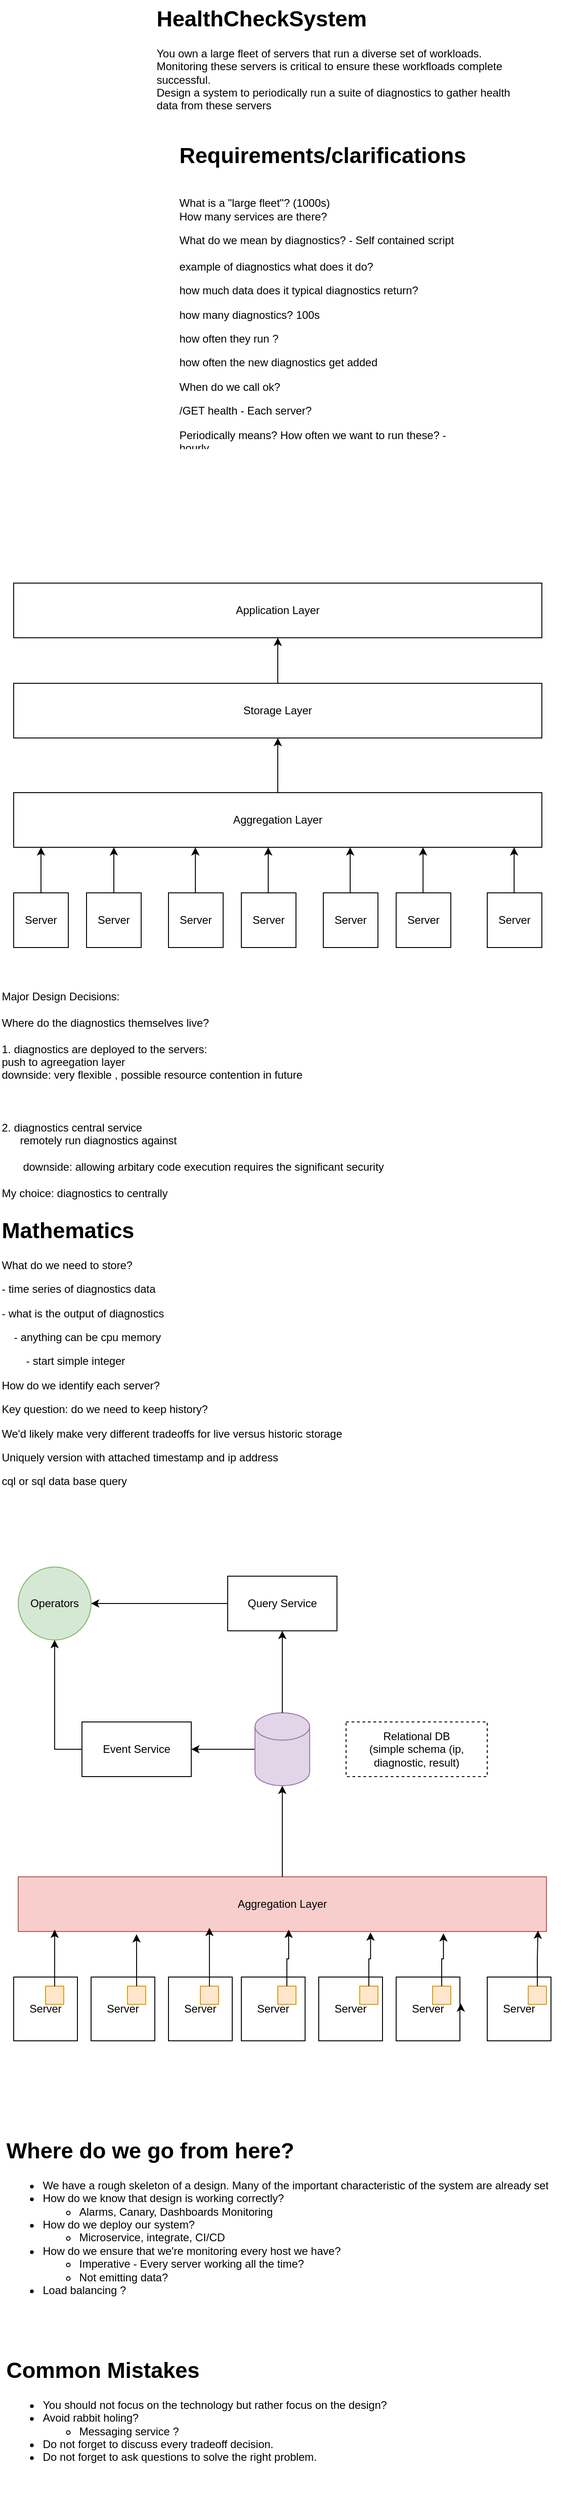 <mxfile version="24.7.6">
  <diagram name="Full Important HLD" id="S3YdIJxQIY1coQNKaCjd">
    <mxGraphModel dx="813" dy="1895" grid="1" gridSize="10" guides="1" tooltips="1" connect="1" arrows="1" fold="1" page="1" pageScale="1" pageWidth="850" pageHeight="1100" math="0" shadow="0">
      <root>
        <mxCell id="0" />
        <mxCell id="1" parent="0" />
        <mxCell id="nlpMjUv3pqUPEMqOAvs9-26" value="Server" style="whiteSpace=wrap;html=1;aspect=fixed;" vertex="1" parent="1">
          <mxGeometry x="40" y="2150" width="70" height="70" as="geometry" />
        </mxCell>
        <mxCell id="nlpMjUv3pqUPEMqOAvs9-54" value="" style="rounded=0;whiteSpace=wrap;html=1;fillColor=#ffe6cc;strokeColor=#d79b00;" vertex="1" parent="1">
          <mxGeometry x="75" y="2160" width="20" height="20" as="geometry" />
        </mxCell>
        <mxCell id="nlpMjUv3pqUPEMqOAvs9-1" value="&lt;h1 style=&quot;margin-top: 0px;&quot;&gt;HealthCheckSystem&lt;/h1&gt;&lt;div&gt;You own a large fleet of servers that run a diverse set of workloads. Monitoring these servers is critical to ensure these workfloads complete successful. &lt;br&gt;Design a system to periodically run a suite of diagnostics to gather health data from these servers&lt;br&gt;&lt;/div&gt;" style="text;html=1;whiteSpace=wrap;overflow=hidden;rounded=0;" vertex="1" parent="1">
          <mxGeometry x="195" y="-20" width="410" height="140" as="geometry" />
        </mxCell>
        <mxCell id="nlpMjUv3pqUPEMqOAvs9-2" value="&lt;h1 style=&quot;margin-top: 0px;&quot;&gt;Requirements/clarifications&lt;br&gt;&lt;/h1&gt;&lt;p&gt;&lt;br&gt;What is a &quot;large fleet&quot;? (1000s)&lt;br&gt;How many services are there?&lt;/p&gt;&lt;p&gt;What do we mean by diagnostics? - Self contained script&lt;br&gt;&lt;br&gt;example of diagnostics what does it do?&lt;/p&gt;&lt;p&gt;how much data does it typical diagnostics return?&lt;/p&gt;&lt;p&gt;how many diagnostics? 100s &lt;br&gt;&lt;/p&gt;&lt;p&gt;how often they run ?&lt;/p&gt;&lt;p&gt;how often the new diagnostics get added &lt;br&gt;&lt;/p&gt;&lt;p&gt;When do we call ok?&lt;/p&gt;&lt;p&gt;/GET health - Each server?&lt;/p&gt;&lt;p&gt;Periodically means? How often we want to run these? - hourly &lt;br&gt;&lt;/p&gt;&lt;p&gt;what are our customer? &lt;br&gt;&lt;/p&gt;&lt;p&gt;what input/ output we want?&lt;br&gt;&lt;/p&gt;&lt;p&gt;CP ? or AP? - based on CAP - AP&lt;br&gt;&lt;br&gt;what kind of data that we want to gather from these servers&lt;br&gt;&lt;/p&gt;" style="text;html=1;whiteSpace=wrap;overflow=hidden;rounded=0;" vertex="1" parent="1">
          <mxGeometry x="220" y="130" width="330" height="340" as="geometry" />
        </mxCell>
        <mxCell id="nlpMjUv3pqUPEMqOAvs9-3" value="Server" style="whiteSpace=wrap;html=1;aspect=fixed;" vertex="1" parent="1">
          <mxGeometry x="120" y="960" width="60" height="60" as="geometry" />
        </mxCell>
        <mxCell id="nlpMjUv3pqUPEMqOAvs9-4" value="Server" style="whiteSpace=wrap;html=1;aspect=fixed;" vertex="1" parent="1">
          <mxGeometry x="40" y="960" width="60" height="60" as="geometry" />
        </mxCell>
        <mxCell id="nlpMjUv3pqUPEMqOAvs9-5" value="Server" style="whiteSpace=wrap;html=1;aspect=fixed;" vertex="1" parent="1">
          <mxGeometry x="560" y="960" width="60" height="60" as="geometry" />
        </mxCell>
        <mxCell id="nlpMjUv3pqUPEMqOAvs9-6" value="Server" style="whiteSpace=wrap;html=1;aspect=fixed;" vertex="1" parent="1">
          <mxGeometry x="460" y="960" width="60" height="60" as="geometry" />
        </mxCell>
        <mxCell id="nlpMjUv3pqUPEMqOAvs9-7" value="Server" style="whiteSpace=wrap;html=1;aspect=fixed;" vertex="1" parent="1">
          <mxGeometry x="210" y="960" width="60" height="60" as="geometry" />
        </mxCell>
        <mxCell id="nlpMjUv3pqUPEMqOAvs9-8" value="Server" style="whiteSpace=wrap;html=1;aspect=fixed;" vertex="1" parent="1">
          <mxGeometry x="380" y="960" width="60" height="60" as="geometry" />
        </mxCell>
        <mxCell id="nlpMjUv3pqUPEMqOAvs9-9" value="Server" style="whiteSpace=wrap;html=1;aspect=fixed;" vertex="1" parent="1">
          <mxGeometry x="290" y="960" width="60" height="60" as="geometry" />
        </mxCell>
        <mxCell id="nlpMjUv3pqUPEMqOAvs9-10" value="Aggregation Layer" style="rounded=0;whiteSpace=wrap;html=1;" vertex="1" parent="1">
          <mxGeometry x="40" y="850" width="580" height="60" as="geometry" />
        </mxCell>
        <mxCell id="nlpMjUv3pqUPEMqOAvs9-11" value="" style="endArrow=classic;html=1;rounded=0;exitX=0.5;exitY=0;exitDx=0;exitDy=0;" edge="1" parent="1" source="nlpMjUv3pqUPEMqOAvs9-4">
          <mxGeometry width="50" height="50" relative="1" as="geometry">
            <mxPoint x="76" y="950" as="sourcePoint" />
            <mxPoint x="70" y="910" as="targetPoint" />
          </mxGeometry>
        </mxCell>
        <mxCell id="nlpMjUv3pqUPEMqOAvs9-12" value="" style="endArrow=classic;html=1;rounded=0;exitX=0.5;exitY=0;exitDx=0;exitDy=0;" edge="1" parent="1">
          <mxGeometry width="50" height="50" relative="1" as="geometry">
            <mxPoint x="150" y="960" as="sourcePoint" />
            <mxPoint x="150" y="910" as="targetPoint" />
          </mxGeometry>
        </mxCell>
        <mxCell id="nlpMjUv3pqUPEMqOAvs9-13" value="" style="endArrow=classic;html=1;rounded=0;exitX=0.5;exitY=0;exitDx=0;exitDy=0;" edge="1" parent="1">
          <mxGeometry width="50" height="50" relative="1" as="geometry">
            <mxPoint x="239.5" y="960" as="sourcePoint" />
            <mxPoint x="239.5" y="910" as="targetPoint" />
          </mxGeometry>
        </mxCell>
        <mxCell id="nlpMjUv3pqUPEMqOAvs9-14" value="" style="endArrow=classic;html=1;rounded=0;exitX=0.5;exitY=0;exitDx=0;exitDy=0;" edge="1" parent="1">
          <mxGeometry width="50" height="50" relative="1" as="geometry">
            <mxPoint x="319.5" y="960" as="sourcePoint" />
            <mxPoint x="319.5" y="910" as="targetPoint" />
          </mxGeometry>
        </mxCell>
        <mxCell id="nlpMjUv3pqUPEMqOAvs9-15" value="" style="endArrow=classic;html=1;rounded=0;exitX=0.5;exitY=0;exitDx=0;exitDy=0;" edge="1" parent="1">
          <mxGeometry width="50" height="50" relative="1" as="geometry">
            <mxPoint x="409.5" y="960" as="sourcePoint" />
            <mxPoint x="409.5" y="910" as="targetPoint" />
          </mxGeometry>
        </mxCell>
        <mxCell id="nlpMjUv3pqUPEMqOAvs9-16" value="" style="endArrow=classic;html=1;rounded=0;exitX=0.5;exitY=0;exitDx=0;exitDy=0;" edge="1" parent="1">
          <mxGeometry width="50" height="50" relative="1" as="geometry">
            <mxPoint x="489.5" y="960" as="sourcePoint" />
            <mxPoint x="489.5" y="910" as="targetPoint" />
          </mxGeometry>
        </mxCell>
        <mxCell id="nlpMjUv3pqUPEMqOAvs9-17" value="" style="endArrow=classic;html=1;rounded=0;exitX=0.5;exitY=0;exitDx=0;exitDy=0;" edge="1" parent="1">
          <mxGeometry width="50" height="50" relative="1" as="geometry">
            <mxPoint x="589.5" y="960" as="sourcePoint" />
            <mxPoint x="589.5" y="910" as="targetPoint" />
          </mxGeometry>
        </mxCell>
        <mxCell id="nlpMjUv3pqUPEMqOAvs9-18" value="Storage Layer" style="rounded=0;whiteSpace=wrap;html=1;" vertex="1" parent="1">
          <mxGeometry x="40" y="730" width="580" height="60" as="geometry" />
        </mxCell>
        <mxCell id="nlpMjUv3pqUPEMqOAvs9-19" value="Application Layer" style="rounded=0;whiteSpace=wrap;html=1;" vertex="1" parent="1">
          <mxGeometry x="40" y="620" width="580" height="60" as="geometry" />
        </mxCell>
        <mxCell id="nlpMjUv3pqUPEMqOAvs9-20" value="" style="endArrow=classic;html=1;rounded=0;exitX=0.5;exitY=0;exitDx=0;exitDy=0;" edge="1" parent="1" source="nlpMjUv3pqUPEMqOAvs9-10">
          <mxGeometry width="50" height="50" relative="1" as="geometry">
            <mxPoint x="280" y="840" as="sourcePoint" />
            <mxPoint x="330" y="790" as="targetPoint" />
          </mxGeometry>
        </mxCell>
        <mxCell id="nlpMjUv3pqUPEMqOAvs9-21" value="" style="endArrow=classic;html=1;rounded=0;exitX=0.5;exitY=0;exitDx=0;exitDy=0;" edge="1" parent="1" source="nlpMjUv3pqUPEMqOAvs9-18">
          <mxGeometry width="50" height="50" relative="1" as="geometry">
            <mxPoint x="280" y="730" as="sourcePoint" />
            <mxPoint x="330" y="680" as="targetPoint" />
          </mxGeometry>
        </mxCell>
        <mxCell id="nlpMjUv3pqUPEMqOAvs9-23" value="&lt;div&gt;Major Design Decisions:&lt;/div&gt;&lt;div&gt;&lt;br&gt;&lt;/div&gt;&lt;div&gt;Where do the diagnostics themselves live?&lt;/div&gt;&lt;div&gt;&lt;br&gt;&lt;/div&gt;&lt;div&gt;1. diagnostics are deployed to the servers:&lt;/div&gt;&lt;div&gt;push to agreegation layer&lt;/div&gt;&lt;div&gt;downside: very flexible , possible resource contention in future &lt;br&gt;&lt;/div&gt;&lt;div&gt;&lt;br&gt;&lt;/div&gt;&lt;div&gt;&lt;br&gt;&lt;/div&gt;&lt;div&gt;&lt;br&gt;&lt;/div&gt;&lt;div&gt;2. diagnostics central service &lt;br&gt;&lt;/div&gt;&lt;div&gt;&amp;nbsp;&amp;nbsp;&amp;nbsp;&amp;nbsp;&amp;nbsp; remotely run diagnostics against &lt;br&gt;&lt;/div&gt;&lt;div&gt;&lt;br&gt;&lt;/div&gt;&lt;div&gt;&amp;nbsp;&amp;nbsp;&amp;nbsp;&amp;nbsp;&amp;nbsp;&amp;nbsp; downside: allowing arbitary code execution requires the significant security &lt;br&gt;&lt;/div&gt;&lt;div&gt;&lt;br&gt;&lt;/div&gt;&lt;div&gt;My choice: diagnostics to centrally&lt;br&gt;&lt;/div&gt;" style="text;html=1;whiteSpace=wrap;overflow=hidden;rounded=0;" vertex="1" parent="1">
          <mxGeometry x="25" y="1060" width="595" height="250" as="geometry" />
        </mxCell>
        <mxCell id="nlpMjUv3pqUPEMqOAvs9-24" value="&lt;h1 style=&quot;margin-top: 0px;&quot;&gt;Mathematics&lt;br&gt;&lt;/h1&gt;&lt;p&gt;What do we need to store?&lt;/p&gt;&lt;p&gt;- time series of diagnostics data&lt;/p&gt;&lt;p&gt;- what is the output of diagnostics &lt;br&gt;&lt;/p&gt;&lt;p&gt;&amp;nbsp;&amp;nbsp;&amp;nbsp; - anything can be cpu memory&amp;nbsp;&lt;/p&gt;&lt;p&gt;&amp;nbsp;&amp;nbsp;&amp;nbsp; &lt;span style=&quot;white-space: pre;&quot;&gt;&#x9;&lt;/span&gt;- start simple integer&lt;/p&gt;&lt;p&gt;How do we identify each server?&lt;/p&gt;&lt;p&gt;Key question: do we need to keep history?&lt;/p&gt;&lt;p&gt;We&#39;d likely make very different tradeoffs for live versus historic storage&lt;/p&gt;&lt;p&gt;Uniquely version with attached timestamp and ip address&lt;br&gt;&lt;/p&gt;&lt;p&gt;cql or sql data base query &lt;br&gt;&lt;/p&gt;" style="text;html=1;whiteSpace=wrap;overflow=hidden;rounded=0;" vertex="1" parent="1">
          <mxGeometry x="25" y="1310" width="565" height="320" as="geometry" />
        </mxCell>
        <mxCell id="nlpMjUv3pqUPEMqOAvs9-32" value="Aggregation Layer" style="rounded=0;whiteSpace=wrap;html=1;fillColor=#f8cecc;strokeColor=#b85450;" vertex="1" parent="1">
          <mxGeometry x="45" y="2040" width="580" height="60" as="geometry" />
        </mxCell>
        <mxCell id="nlpMjUv3pqUPEMqOAvs9-42" value="" style="endArrow=classic;html=1;rounded=0;exitX=0.5;exitY=0;exitDx=0;exitDy=0;entryX=0.5;entryY=1;entryDx=0;entryDy=0;entryPerimeter=0;" edge="1" parent="1" source="nlpMjUv3pqUPEMqOAvs9-32" target="nlpMjUv3pqUPEMqOAvs9-46">
          <mxGeometry width="50" height="50" relative="1" as="geometry">
            <mxPoint x="285" y="2030" as="sourcePoint" />
            <mxPoint x="335" y="1980" as="targetPoint" />
          </mxGeometry>
        </mxCell>
        <mxCell id="nlpMjUv3pqUPEMqOAvs9-52" style="edgeStyle=orthogonalEdgeStyle;rounded=0;orthogonalLoop=1;jettySize=auto;html=1;exitX=0;exitY=0.5;exitDx=0;exitDy=0;" edge="1" parent="1" source="nlpMjUv3pqUPEMqOAvs9-49" target="nlpMjUv3pqUPEMqOAvs9-44">
          <mxGeometry relative="1" as="geometry" />
        </mxCell>
        <mxCell id="nlpMjUv3pqUPEMqOAvs9-44" value="Operators" style="ellipse;whiteSpace=wrap;html=1;aspect=fixed;fillColor=#d5e8d4;strokeColor=#82b366;" vertex="1" parent="1">
          <mxGeometry x="45" y="1700" width="80" height="80" as="geometry" />
        </mxCell>
        <mxCell id="nlpMjUv3pqUPEMqOAvs9-48" style="edgeStyle=orthogonalEdgeStyle;rounded=0;orthogonalLoop=1;jettySize=auto;html=1;exitX=0;exitY=0.5;exitDx=0;exitDy=0;entryX=0.5;entryY=1;entryDx=0;entryDy=0;" edge="1" parent="1" source="nlpMjUv3pqUPEMqOAvs9-45" target="nlpMjUv3pqUPEMqOAvs9-44">
          <mxGeometry relative="1" as="geometry" />
        </mxCell>
        <mxCell id="nlpMjUv3pqUPEMqOAvs9-45" value="Event Service" style="rounded=0;whiteSpace=wrap;html=1;" vertex="1" parent="1">
          <mxGeometry x="115" y="1870" width="120" height="60" as="geometry" />
        </mxCell>
        <mxCell id="nlpMjUv3pqUPEMqOAvs9-47" style="edgeStyle=orthogonalEdgeStyle;rounded=0;orthogonalLoop=1;jettySize=auto;html=1;entryX=1;entryY=0.5;entryDx=0;entryDy=0;" edge="1" parent="1" source="nlpMjUv3pqUPEMqOAvs9-46" target="nlpMjUv3pqUPEMqOAvs9-45">
          <mxGeometry relative="1" as="geometry" />
        </mxCell>
        <mxCell id="nlpMjUv3pqUPEMqOAvs9-46" value="" style="shape=cylinder3;whiteSpace=wrap;html=1;boundedLbl=1;backgroundOutline=1;size=15;fillColor=#e1d5e7;strokeColor=#9673a6;" vertex="1" parent="1">
          <mxGeometry x="305" y="1860" width="60" height="80" as="geometry" />
        </mxCell>
        <mxCell id="nlpMjUv3pqUPEMqOAvs9-49" value="Query Service" style="rounded=0;whiteSpace=wrap;html=1;" vertex="1" parent="1">
          <mxGeometry x="275" y="1710" width="120" height="60" as="geometry" />
        </mxCell>
        <mxCell id="nlpMjUv3pqUPEMqOAvs9-50" style="edgeStyle=orthogonalEdgeStyle;rounded=0;orthogonalLoop=1;jettySize=auto;html=1;exitX=0.5;exitY=0;exitDx=0;exitDy=0;exitPerimeter=0;" edge="1" parent="1" source="nlpMjUv3pqUPEMqOAvs9-46" target="nlpMjUv3pqUPEMqOAvs9-49">
          <mxGeometry relative="1" as="geometry" />
        </mxCell>
        <mxCell id="nlpMjUv3pqUPEMqOAvs9-53" value="&lt;div&gt;Relational DB&lt;/div&gt;&lt;div&gt;(simple schema (ip, diagnostic, result)&lt;br&gt;&lt;/div&gt;" style="rounded=10;whiteSpace=wrap;html=1;dashed=1;" vertex="1" parent="1">
          <mxGeometry x="405" y="1870" width="155" height="60" as="geometry" />
        </mxCell>
        <mxCell id="nlpMjUv3pqUPEMqOAvs9-61" value="Server" style="whiteSpace=wrap;html=1;aspect=fixed;" vertex="1" parent="1">
          <mxGeometry x="210" y="2150" width="70" height="70" as="geometry" />
        </mxCell>
        <mxCell id="nlpMjUv3pqUPEMqOAvs9-62" value="" style="rounded=0;whiteSpace=wrap;html=1;fillColor=#ffe6cc;strokeColor=#d79b00;" vertex="1" parent="1">
          <mxGeometry x="245" y="2160" width="20" height="20" as="geometry" />
        </mxCell>
        <mxCell id="nlpMjUv3pqUPEMqOAvs9-63" value="Server" style="whiteSpace=wrap;html=1;aspect=fixed;" vertex="1" parent="1">
          <mxGeometry x="290" y="2150" width="70" height="70" as="geometry" />
        </mxCell>
        <mxCell id="nlpMjUv3pqUPEMqOAvs9-64" value="" style="rounded=0;whiteSpace=wrap;html=1;fillColor=#ffe6cc;strokeColor=#d79b00;" vertex="1" parent="1">
          <mxGeometry x="330" y="2160" width="20" height="20" as="geometry" />
        </mxCell>
        <mxCell id="nlpMjUv3pqUPEMqOAvs9-65" value="Server" style="whiteSpace=wrap;html=1;aspect=fixed;" vertex="1" parent="1">
          <mxGeometry x="375" y="2150" width="70" height="70" as="geometry" />
        </mxCell>
        <mxCell id="nlpMjUv3pqUPEMqOAvs9-66" value="" style="rounded=0;whiteSpace=wrap;html=1;fillColor=#ffe6cc;strokeColor=#d79b00;" vertex="1" parent="1">
          <mxGeometry x="420" y="2160" width="20" height="20" as="geometry" />
        </mxCell>
        <mxCell id="nlpMjUv3pqUPEMqOAvs9-67" value="Server" style="whiteSpace=wrap;html=1;aspect=fixed;" vertex="1" parent="1">
          <mxGeometry x="460" y="2150" width="70" height="70" as="geometry" />
        </mxCell>
        <mxCell id="nlpMjUv3pqUPEMqOAvs9-68" value="" style="rounded=0;whiteSpace=wrap;html=1;fillColor=#ffe6cc;strokeColor=#d79b00;" vertex="1" parent="1">
          <mxGeometry x="500" y="2160" width="20" height="20" as="geometry" />
        </mxCell>
        <mxCell id="nlpMjUv3pqUPEMqOAvs9-69" value="Server" style="whiteSpace=wrap;html=1;aspect=fixed;" vertex="1" parent="1">
          <mxGeometry x="560" y="2150" width="70" height="70" as="geometry" />
        </mxCell>
        <mxCell id="nlpMjUv3pqUPEMqOAvs9-70" value="" style="rounded=0;whiteSpace=wrap;html=1;fillColor=#ffe6cc;strokeColor=#d79b00;" vertex="1" parent="1">
          <mxGeometry x="605" y="2160" width="20" height="20" as="geometry" />
        </mxCell>
        <mxCell id="nlpMjUv3pqUPEMqOAvs9-73" value="Server" style="whiteSpace=wrap;html=1;aspect=fixed;" vertex="1" parent="1">
          <mxGeometry x="125" y="2150" width="70" height="70" as="geometry" />
        </mxCell>
        <mxCell id="nlpMjUv3pqUPEMqOAvs9-74" value="" style="rounded=0;whiteSpace=wrap;html=1;fillColor=#ffe6cc;strokeColor=#d79b00;" vertex="1" parent="1">
          <mxGeometry x="165" y="2160" width="20" height="20" as="geometry" />
        </mxCell>
        <mxCell id="nlpMjUv3pqUPEMqOAvs9-75" value="&lt;h1 style=&quot;margin-top: 0px;&quot;&gt;Where do we go from here?&lt;br&gt;&lt;/h1&gt;&lt;ul&gt;&lt;li&gt;We have a rough skeleton of a design. Many of the important characteristic of the system are already set&lt;/li&gt;&lt;li&gt;How do we know that design is working correctly?&lt;/li&gt;&lt;ul&gt;&lt;li&gt;Alarms, Canary, Dashboards Monitoring&lt;/li&gt;&lt;/ul&gt;&lt;li&gt;How do we deploy our system?&lt;/li&gt;&lt;ul&gt;&lt;li&gt;Microservice, integrate, CI/CD&lt;/li&gt;&lt;/ul&gt;&lt;li&gt;How do we ensure that we&#39;re monitoring every host we have?&lt;/li&gt;&lt;ul&gt;&lt;li&gt;Imperative - Every server working all the time?&lt;/li&gt;&lt;li&gt;Not emitting data?&lt;/li&gt;&lt;/ul&gt;&lt;li&gt;Load balancing ?&lt;/li&gt;&lt;/ul&gt;" style="text;html=1;whiteSpace=wrap;overflow=hidden;rounded=0;" vertex="1" parent="1">
          <mxGeometry x="30" y="2320" width="610" height="220" as="geometry" />
        </mxCell>
        <mxCell id="nlpMjUv3pqUPEMqOAvs9-77" value="&lt;h1 style=&quot;margin-top: 0px;&quot;&gt;Common Mistakes&lt;br&gt;&lt;/h1&gt;&lt;ul&gt;&lt;li&gt;You should not focus on the technology but rather focus on the design?&lt;/li&gt;&lt;li&gt;Avoid rabbit holing?&lt;/li&gt;&lt;ul&gt;&lt;li&gt;Messaging service ? &lt;/li&gt;&lt;/ul&gt;&lt;li&gt;Do not forget to discuss every tradeoff decision.&lt;/li&gt;&lt;li&gt;Do not forget to ask questions to solve the right problem.&lt;br&gt;&lt;/li&gt;&lt;/ul&gt;" style="text;html=1;whiteSpace=wrap;overflow=hidden;rounded=0;" vertex="1" parent="1">
          <mxGeometry x="30" y="2561" width="455" height="159" as="geometry" />
        </mxCell>
        <mxCell id="nlpMjUv3pqUPEMqOAvs9-80" style="edgeStyle=orthogonalEdgeStyle;rounded=0;orthogonalLoop=1;jettySize=auto;html=1;entryX=0.069;entryY=0.967;entryDx=0;entryDy=0;entryPerimeter=0;" edge="1" parent="1">
          <mxGeometry relative="1" as="geometry">
            <mxPoint x="85.02" y="2160" as="sourcePoint" />
            <mxPoint x="85.02" y="2098.02" as="targetPoint" />
            <Array as="points">
              <mxPoint x="85" y="2120" />
              <mxPoint x="85" y="2120" />
            </Array>
          </mxGeometry>
        </mxCell>
        <mxCell id="nlpMjUv3pqUPEMqOAvs9-82" style="edgeStyle=orthogonalEdgeStyle;rounded=0;orthogonalLoop=1;jettySize=auto;html=1;entryX=0.224;entryY=1.05;entryDx=0;entryDy=0;entryPerimeter=0;" edge="1" parent="1" source="nlpMjUv3pqUPEMqOAvs9-74" target="nlpMjUv3pqUPEMqOAvs9-32">
          <mxGeometry relative="1" as="geometry" />
        </mxCell>
        <mxCell id="nlpMjUv3pqUPEMqOAvs9-83" style="edgeStyle=orthogonalEdgeStyle;rounded=0;orthogonalLoop=1;jettySize=auto;html=1;entryX=0.362;entryY=0.933;entryDx=0;entryDy=0;entryPerimeter=0;" edge="1" parent="1" source="nlpMjUv3pqUPEMqOAvs9-62" target="nlpMjUv3pqUPEMqOAvs9-32">
          <mxGeometry relative="1" as="geometry" />
        </mxCell>
        <mxCell id="nlpMjUv3pqUPEMqOAvs9-84" style="edgeStyle=orthogonalEdgeStyle;rounded=0;orthogonalLoop=1;jettySize=auto;html=1;entryX=0.512;entryY=0.967;entryDx=0;entryDy=0;entryPerimeter=0;" edge="1" parent="1" source="nlpMjUv3pqUPEMqOAvs9-64" target="nlpMjUv3pqUPEMqOAvs9-32">
          <mxGeometry relative="1" as="geometry" />
        </mxCell>
        <mxCell id="nlpMjUv3pqUPEMqOAvs9-85" style="edgeStyle=orthogonalEdgeStyle;rounded=0;orthogonalLoop=1;jettySize=auto;html=1;entryX=0.667;entryY=1.017;entryDx=0;entryDy=0;entryPerimeter=0;" edge="1" parent="1" source="nlpMjUv3pqUPEMqOAvs9-66" target="nlpMjUv3pqUPEMqOAvs9-32">
          <mxGeometry relative="1" as="geometry" />
        </mxCell>
        <mxCell id="nlpMjUv3pqUPEMqOAvs9-86" style="edgeStyle=orthogonalEdgeStyle;rounded=0;orthogonalLoop=1;jettySize=auto;html=1;exitX=1;exitY=0.5;exitDx=0;exitDy=0;entryX=1.014;entryY=0.414;entryDx=0;entryDy=0;entryPerimeter=0;" edge="1" parent="1" source="nlpMjUv3pqUPEMqOAvs9-67" target="nlpMjUv3pqUPEMqOAvs9-67">
          <mxGeometry relative="1" as="geometry" />
        </mxCell>
        <mxCell id="nlpMjUv3pqUPEMqOAvs9-87" style="edgeStyle=orthogonalEdgeStyle;rounded=0;orthogonalLoop=1;jettySize=auto;html=1;entryX=0.805;entryY=1.033;entryDx=0;entryDy=0;entryPerimeter=0;" edge="1" parent="1" source="nlpMjUv3pqUPEMqOAvs9-68" target="nlpMjUv3pqUPEMqOAvs9-32">
          <mxGeometry relative="1" as="geometry" />
        </mxCell>
        <mxCell id="nlpMjUv3pqUPEMqOAvs9-88" style="edgeStyle=orthogonalEdgeStyle;rounded=0;orthogonalLoop=1;jettySize=auto;html=1;entryX=0.984;entryY=0.983;entryDx=0;entryDy=0;entryPerimeter=0;" edge="1" parent="1" source="nlpMjUv3pqUPEMqOAvs9-70" target="nlpMjUv3pqUPEMqOAvs9-32">
          <mxGeometry relative="1" as="geometry" />
        </mxCell>
      </root>
    </mxGraphModel>
  </diagram>
</mxfile>

